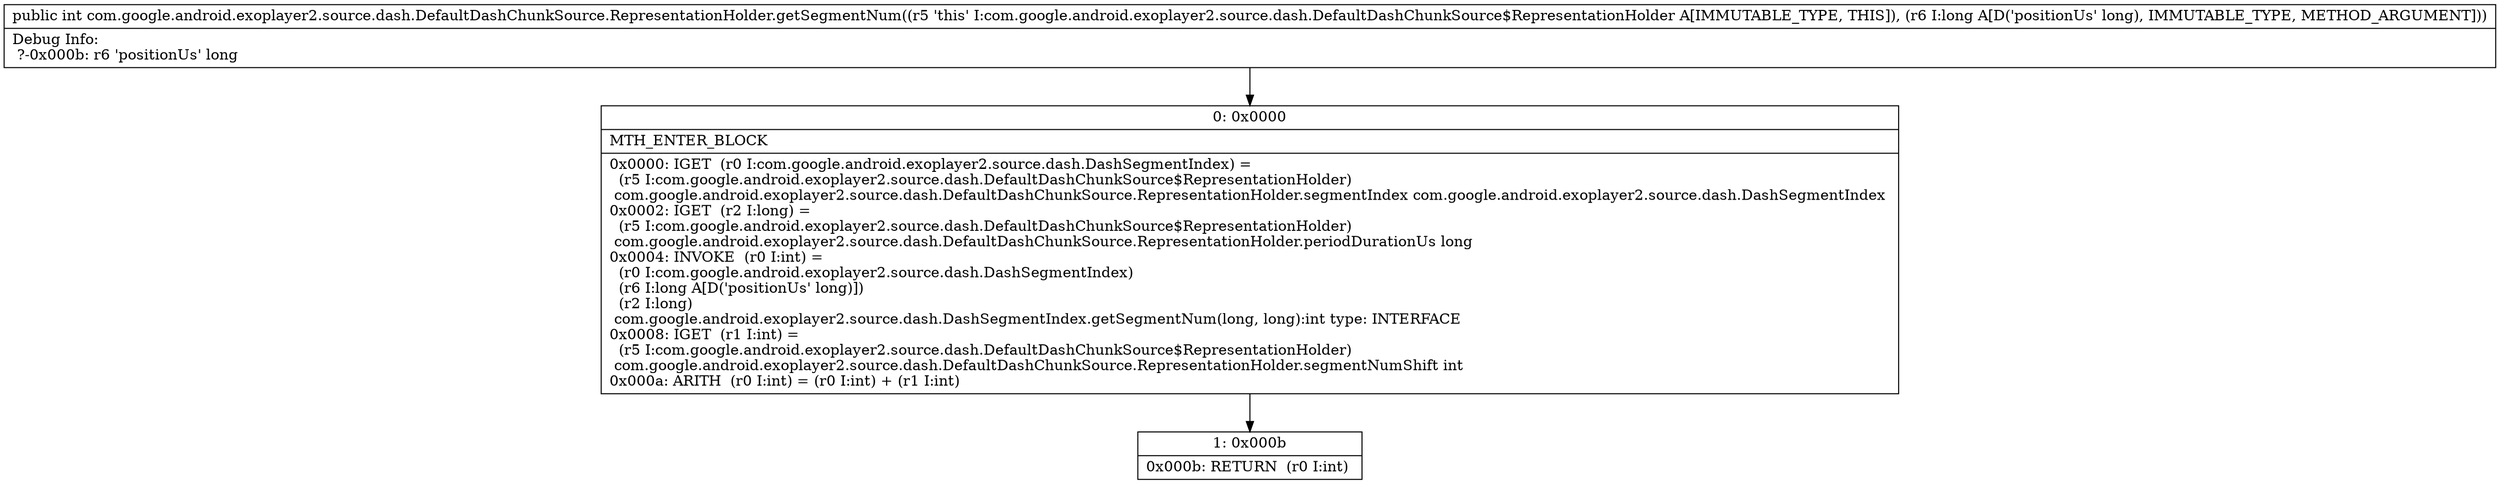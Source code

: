 digraph "CFG forcom.google.android.exoplayer2.source.dash.DefaultDashChunkSource.RepresentationHolder.getSegmentNum(J)I" {
Node_0 [shape=record,label="{0\:\ 0x0000|MTH_ENTER_BLOCK\l|0x0000: IGET  (r0 I:com.google.android.exoplayer2.source.dash.DashSegmentIndex) = \l  (r5 I:com.google.android.exoplayer2.source.dash.DefaultDashChunkSource$RepresentationHolder)\l com.google.android.exoplayer2.source.dash.DefaultDashChunkSource.RepresentationHolder.segmentIndex com.google.android.exoplayer2.source.dash.DashSegmentIndex \l0x0002: IGET  (r2 I:long) = \l  (r5 I:com.google.android.exoplayer2.source.dash.DefaultDashChunkSource$RepresentationHolder)\l com.google.android.exoplayer2.source.dash.DefaultDashChunkSource.RepresentationHolder.periodDurationUs long \l0x0004: INVOKE  (r0 I:int) = \l  (r0 I:com.google.android.exoplayer2.source.dash.DashSegmentIndex)\l  (r6 I:long A[D('positionUs' long)])\l  (r2 I:long)\l com.google.android.exoplayer2.source.dash.DashSegmentIndex.getSegmentNum(long, long):int type: INTERFACE \l0x0008: IGET  (r1 I:int) = \l  (r5 I:com.google.android.exoplayer2.source.dash.DefaultDashChunkSource$RepresentationHolder)\l com.google.android.exoplayer2.source.dash.DefaultDashChunkSource.RepresentationHolder.segmentNumShift int \l0x000a: ARITH  (r0 I:int) = (r0 I:int) + (r1 I:int) \l}"];
Node_1 [shape=record,label="{1\:\ 0x000b|0x000b: RETURN  (r0 I:int) \l}"];
MethodNode[shape=record,label="{public int com.google.android.exoplayer2.source.dash.DefaultDashChunkSource.RepresentationHolder.getSegmentNum((r5 'this' I:com.google.android.exoplayer2.source.dash.DefaultDashChunkSource$RepresentationHolder A[IMMUTABLE_TYPE, THIS]), (r6 I:long A[D('positionUs' long), IMMUTABLE_TYPE, METHOD_ARGUMENT]))  | Debug Info:\l  ?\-0x000b: r6 'positionUs' long\l}"];
MethodNode -> Node_0;
Node_0 -> Node_1;
}


